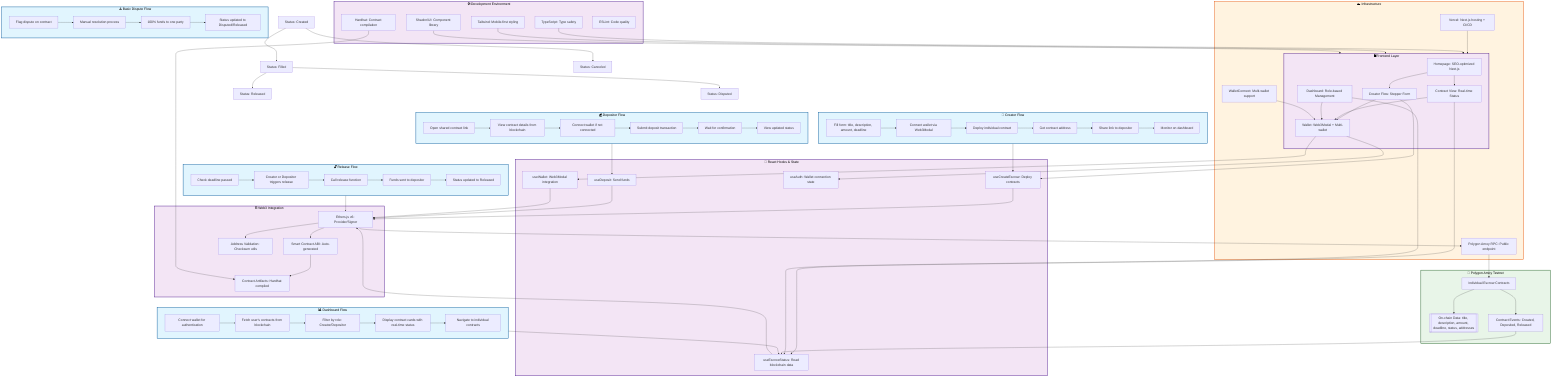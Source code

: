flowchart TD

%% === FRONTEND LAYER ===
subgraph Frontend ["🖥️ Frontend Layer"]
  HomePage[Homepage: SEO-optimized Next.js]
  CreatorUI[Creator Flow: Stepper Form]
  ContractUI[Contract View: Real-time Status]
  DashboardUI[Dashboard: Role-based Management]
  WalletComp[Wallet: Web3Modal + Multi-wallet]
  
  HomePage --> CreatorUI
  HomePage --> ContractUI
  CreatorUI --> WalletComp
  ContractUI --> WalletComp
  DashboardUI --> WalletComp
end

%% === HOOKS & STATE LAYER ===
subgraph Hooks ["🔗 React Hooks & State"]
  CreateHook[useCreateEscrow: Deploy contracts]
  StatusHook[useEscrowStatus: Read blockchain data]
  DepositHook[useDeposit: Send funds]
  AuthHook[useAuth: Wallet connection state]
  WalletHook[useWallet: Web3Modal integration]
end

%% === WEB3 LAYER ===
subgraph Web3 ["⛓️ Web3 Integration"]
  Ethers[Ethers.js v6: Provider/Signer]
  ABI[Smart Contract ABI: Auto-generated]
  Artifacts[Contract Artifacts: Hardhat compiled]
  Validation[Address Validation: Checksum utils]
  
  Ethers --> ABI
  ABI --> Artifacts
  Ethers --> Validation
end

%% === BLOCKCHAIN LAYER ===
subgraph Blockchain ["🔗 Polygon Amoy Testnet"]
  Contract[Individual Escrow Contracts]
  Storage[[On-chain Data: title, description, amount, deadline, status, addresses]]
  Events[Contract Events: Created, Deposited, Released]
  
  Contract --> Storage
  Contract --> Events
end

%% === INFRASTRUCTURE ===
subgraph Infrastructure ["☁️ Infrastructure"]
  RPC[Polygon Amoy RPC: Public endpoint]
  Vercel[Vercel: Next.js hosting + CI/CD]
  WalletConnect[WalletConnect: Multi-wallet support]
  
  RPC --> Contract
  Vercel --> Frontend
  WalletConnect --> WalletComp
end

%% === DEV ENVIRONMENT ===
subgraph DevEnv ["🛠️ Development Environment"]
  Hardhat[Hardhat: Contract compilation]
  TypeScript[TypeScript: Type safety]
  TailwindCSS[Tailwind: Mobile-first styling]
  Shadcn[Shadcn/UI: Component library]
  ESLint[ESLint: Code quality]
  
  Hardhat --> Artifacts
  TypeScript --> Frontend
  TailwindCSS --> Frontend
  Shadcn --> Frontend
end

%% === CREATOR FLOW ===
subgraph CreatorFlow ["👤 Creator Flow"]
  CF1["Fill form: title, description, amount, deadline"]
  CF2["Connect wallet via Web3Modal"]
  CF3["Deploy individual contract"]
  CF4["Get contract address"]
  CF5["Share link to depositor"]
  CF6["Monitor on dashboard"]
  
  CF1 --> CF2 --> CF3 --> CF4 --> CF5 --> CF6
end

%% === DEPOSITOR FLOW ===
subgraph DepositorFlow ["💰 Depositor Flow"]
  DF1["Open shared contract link"]
  DF2["View contract details from blockchain"]
  DF3["Connect wallet if not connected"]
  DF4["Submit deposit transaction"]
  DF5["Wait for confirmation"]
  DF6["View updated status"]
  
  DF1 --> DF2 --> DF3 --> DF4 --> DF5 --> DF6
end

%% === DASHBOARD FLOW ===
subgraph DashboardFlow ["📊 Dashboard Flow"]
  D1["Connect wallet for authentication"]
  D2["Fetch user's contracts from blockchain"]
  D3["Filter by role: Creator/Depositor"]
  D4["Display contract cards with real-time status"]
  D5["Navigate to individual contracts"]
  
  D1 --> D2 --> D3 --> D4 --> D5
end

%% === RELEASE FLOW (MVP) ===
subgraph ReleaseFlow ["🔓 Release Flow"]
  R1["Check deadline passed"]
  R2["Creator or Depositor triggers release"]
  R3["Call release function"]
  R4["Funds sent to depositor"]
  R5["Status updated to Released"]
  
  R1 --> R2 --> R3 --> R4 --> R5
end

%% === DISPUTE FLOW (BASIC MVP) ===
subgraph DisputeFlow ["⚠️ Basic Dispute Flow"]
  Disp1["Flag dispute on contract"]
  Disp2["Manual resolution process"]
  Disp3["100% funds to one party"]
  Disp4["Status updated to Disputed/Released"]
  
  Disp1 --> Disp2 --> Disp3 --> Disp4
end

%% === TECHNICAL CONNECTIONS ===
CreatorUI --> CreateHook
ContractUI --> StatusHook
DashboardUI --> StatusHook
WalletComp --> AuthHook
WalletComp --> WalletHook

CreateHook --> Ethers
StatusHook --> Ethers
DepositHook --> Ethers
WalletHook --> Ethers

Ethers --> RPC
Events --> StatusHook

CreatorFlow --> CreateHook
DepositorFlow --> DepositHook
DashboardFlow --> StatusHook
ReleaseFlow --> Ethers

%% === STATUS TRANSITIONS ===
Created[Status: Created] --> Filled[Status: Filled]
Filled --> Released[Status: Released]
Filled --> Disputed[Status: Disputed]
Created --> Canceled[Status: Canceled]

%% === STYLING ===
classDef flowBox fill:#e1f5fe,stroke:#01579b,stroke-width:2px,color:#000
classDef techBox fill:#f3e5f5,stroke:#4a148c,stroke-width:2px,color:#000
classDef blockchainBox fill:#e8f5e8,stroke:#1b5e20,stroke-width:2px,color:#000
classDef infraBox fill:#fff3e0,stroke:#e65100,stroke-width:2px,color:#000

class CreatorFlow,DepositorFlow,DashboardFlow,ReleaseFlow,DisputeFlow flowBox
class Frontend,Hooks,Web3,DevEnv techBox
class Blockchain blockchainBox
class Infrastructure infraBox